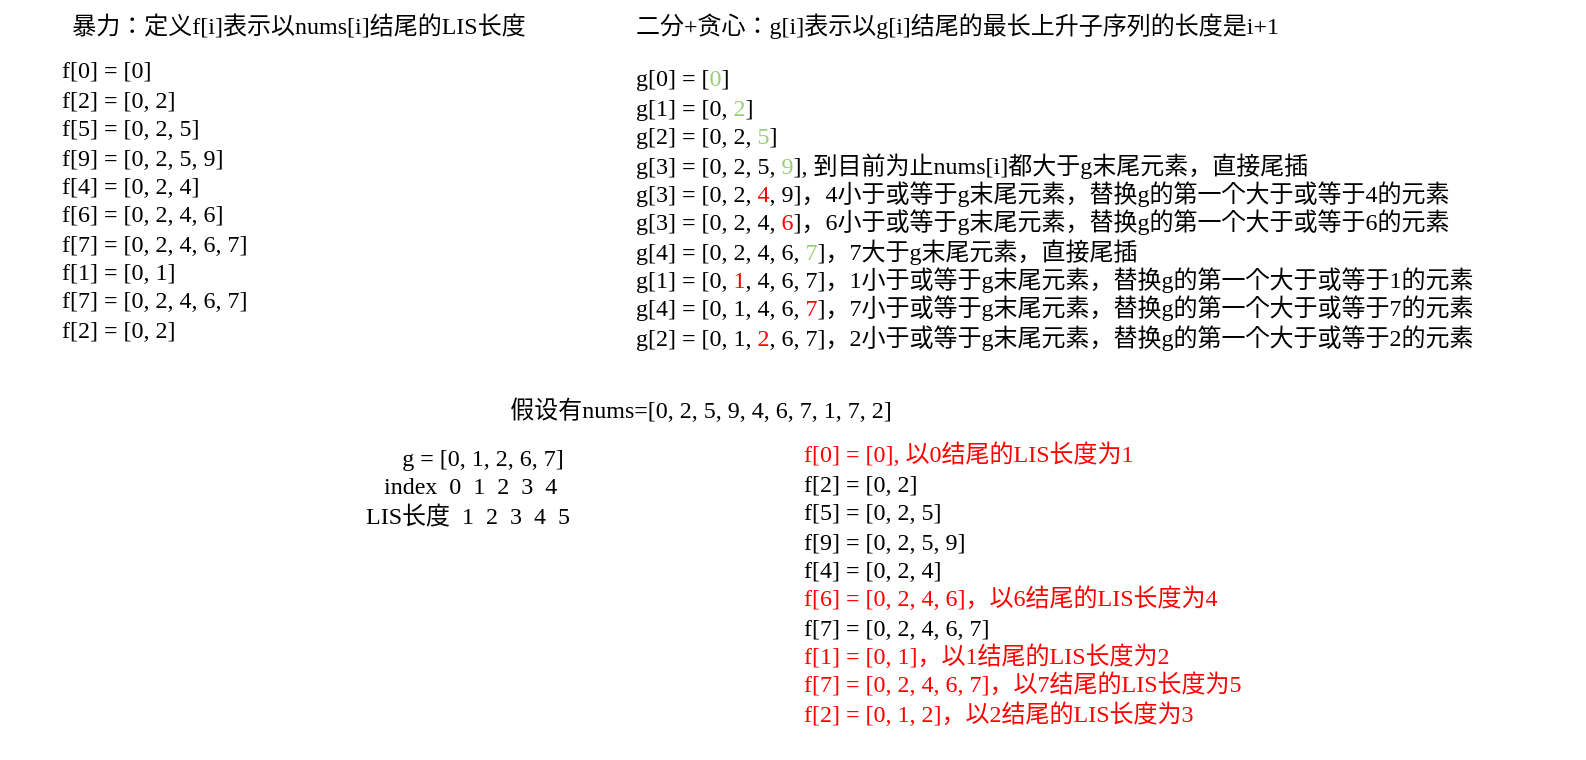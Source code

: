 <mxfile version="24.4.14" type="github">
  <diagram name="第 1 页" id="j-wl-FKzR9HE4pRb2R6m">
    <mxGraphModel dx="868" dy="592" grid="0" gridSize="10" guides="1" tooltips="1" connect="1" arrows="1" fold="1" page="1" pageScale="1" pageWidth="827" pageHeight="1169" math="0" shadow="0">
      <root>
        <mxCell id="0" />
        <mxCell id="1" parent="0" />
        <mxCell id="zZmYLTJgfRJu2TQSpy6i-1" value="&lt;font&gt;假设有nums=[0, 2, 5, 9, 4, 6, 7, 1, 7, 2]&lt;/font&gt;" style="text;html=1;align=center;verticalAlign=middle;whiteSpace=wrap;rounded=0;fontFamily=Verdana;" vertex="1" parent="1">
          <mxGeometry x="223" y="300" width="299" height="26" as="geometry" />
        </mxCell>
        <mxCell id="zZmYLTJgfRJu2TQSpy6i-2" value="&lt;div&gt;&lt;font&gt;f[0] = [0]&lt;/font&gt;&lt;/div&gt;&lt;div&gt;&lt;font&gt;f[2] = [0, 2]&lt;/font&gt;&lt;/div&gt;&lt;div&gt;&lt;font&gt;f[5] = [0, 2, 5]&lt;/font&gt;&lt;/div&gt;&lt;div&gt;&lt;font&gt;f[9] = [0, 2, 5, 9]&lt;/font&gt;&lt;/div&gt;&lt;div&gt;&lt;font&gt;f[4] = [0, 2, 4]&lt;/font&gt;&lt;/div&gt;&lt;div&gt;&lt;font&gt;f[6] = [0, 2, 4, 6]&lt;/font&gt;&lt;/div&gt;&lt;div&gt;&lt;font&gt;f[7] = [0, 2, 4, 6, 7]&lt;/font&gt;&lt;/div&gt;&lt;div&gt;&lt;font&gt;f[1] = [0, 1]&lt;/font&gt;&lt;/div&gt;&lt;div&gt;&lt;font&gt;f[7] = [0, 2, 4, 6, 7]&lt;/font&gt;&lt;/div&gt;&lt;div&gt;&lt;font&gt;f[2] = [0, 2]&lt;/font&gt;&lt;/div&gt;&lt;div style=&quot;&quot;&gt;&lt;br&gt;&lt;/div&gt;" style="text;html=1;align=left;verticalAlign=middle;whiteSpace=wrap;rounded=0;fontFamily=Verdana;" vertex="1" parent="1">
          <mxGeometry x="51" y="134" width="299" height="161" as="geometry" />
        </mxCell>
        <mxCell id="zZmYLTJgfRJu2TQSpy6i-3" value="暴力：定义f[i]表示以nums[i]结尾的LIS长度" style="text;html=1;align=center;verticalAlign=middle;whiteSpace=wrap;rounded=0;fontFamily=Verdana;" vertex="1" parent="1">
          <mxGeometry x="22" y="108" width="299" height="26" as="geometry" />
        </mxCell>
        <mxCell id="zZmYLTJgfRJu2TQSpy6i-4" value="二分+贪心：g[i]表示以g[i]结尾的最长上升子序列的长度是i+1" style="text;html=1;align=left;verticalAlign=middle;whiteSpace=wrap;rounded=0;fontFamily=Verdana;" vertex="1" parent="1">
          <mxGeometry x="338" y="108" width="353" height="26" as="geometry" />
        </mxCell>
        <mxCell id="zZmYLTJgfRJu2TQSpy6i-7" value="&lt;div&gt;g[0] = [&lt;font color=&quot;#97d077&quot;&gt;0&lt;/font&gt;]&lt;/div&gt;&lt;div&gt;g[1] = [0, &lt;font color=&quot;#97d077&quot;&gt;2&lt;/font&gt;]&lt;/div&gt;&lt;div&gt;g[2] = [0, 2, &lt;font color=&quot;#97d077&quot;&gt;5&lt;/font&gt;]&lt;/div&gt;&lt;div&gt;g[3] = [0, 2, 5, &lt;font color=&quot;#97d077&quot;&gt;9&lt;/font&gt;], 到目前为止nums[i]都大于g末尾元素，直接尾插&lt;/div&gt;&lt;div&gt;g[3] = [0, 2, &lt;font color=&quot;#ff0000&quot;&gt;4&lt;/font&gt;, 9]，4小于或等于g末尾元素，替换g的第一个大于或等于4的元素&lt;/div&gt;&lt;div&gt;g[3] = [0, 2, 4, &lt;font color=&quot;#ff0000&quot;&gt;6&lt;/font&gt;]，6&lt;span style=&quot;background-color: initial;&quot;&gt;小于或等于g末尾元素，替换g的第一个大于或等于6的元素&lt;/span&gt;&lt;/div&gt;&lt;div&gt;g[4] = [0, 2, 4, 6, &lt;font color=&quot;#97d077&quot;&gt;7&lt;/font&gt;]，&lt;span style=&quot;background-color: initial;&quot;&gt;7大于g末尾元素，直接尾插&lt;/span&gt;&lt;/div&gt;&lt;div&gt;g[1] = [0, &lt;font color=&quot;#ff0000&quot;&gt;1&lt;/font&gt;, 4, 6, 7]&lt;span style=&quot;background-color: initial;&quot;&gt;，1&lt;/span&gt;&lt;span style=&quot;background-color: initial;&quot;&gt;小于或等于g末尾元素，替换g的第一个大于或等于1的元素&lt;/span&gt;&lt;/div&gt;&lt;div&gt;g[4] = [0, 1, 4, 6, &lt;font color=&quot;#ff0000&quot;&gt;7&lt;/font&gt;]&lt;span style=&quot;background-color: initial;&quot;&gt;，7&lt;/span&gt;&lt;span style=&quot;background-color: initial;&quot;&gt;小于或等于g末尾元素，替换g的第一个大于或等于7的元素&lt;/span&gt;&lt;/div&gt;&lt;div&gt;g[2] = [0, 1, &lt;font color=&quot;#ff0000&quot;&gt;2&lt;/font&gt;, 6, 7]&lt;span style=&quot;background-color: initial;&quot;&gt;，2&lt;/span&gt;&lt;span style=&quot;background-color: initial;&quot;&gt;小于或等于g末尾元素，替换g的第一个大于或等于2的元素&lt;/span&gt;&lt;/div&gt;&lt;div&gt;&lt;br&gt;&lt;/div&gt;" style="text;html=1;align=left;verticalAlign=middle;resizable=0;points=[];autosize=1;strokeColor=none;fillColor=none;fontFamily=Verdana;fontSize=12;fontColor=default;" vertex="1" parent="1">
          <mxGeometry x="338" y="134" width="476" height="170" as="geometry" />
        </mxCell>
        <mxCell id="zZmYLTJgfRJu2TQSpy6i-8" value="&lt;span style=&quot;text-align: left;&quot;&gt;&lt;span style=&quot;white-space: pre;&quot;&gt;&#x9;&lt;/span&gt;g = [0, 1,&amp;nbsp;&lt;/span&gt;&lt;font style=&quot;text-align: left;&quot;&gt;2&lt;/font&gt;&lt;span style=&quot;text-align: left;&quot;&gt;, 6, 7]&lt;/span&gt;&lt;div style=&quot;text-align: left;&quot;&gt;&lt;span style=&quot;&quot;&gt;&amp;nbsp; &amp;nbsp; &amp;nbsp; index&amp;nbsp; 0&amp;nbsp; 1&amp;nbsp; 2&amp;nbsp; 3&amp;nbsp; 4&lt;/span&gt;&lt;/div&gt;&lt;div style=&quot;text-align: left;&quot;&gt;&amp;nbsp; &amp;nbsp;LIS长度&amp;nbsp; 1&amp;nbsp; 2&amp;nbsp; 3&amp;nbsp; 4&amp;nbsp; 5&lt;span style=&quot;&quot;&gt;&lt;br&gt;&lt;/span&gt;&lt;/div&gt;" style="text;html=1;align=center;verticalAlign=middle;resizable=0;points=[];autosize=1;strokeColor=none;fillColor=none;fontFamily=Verdana;fontSize=12;fontColor=default;" vertex="1" parent="1">
          <mxGeometry x="170" y="323" width="161" height="55" as="geometry" />
        </mxCell>
        <mxCell id="zZmYLTJgfRJu2TQSpy6i-9" value="&lt;div&gt;&lt;font color=&quot;#ff0000&quot;&gt;f[0] = [0], 以0结尾的LIS长度为1&lt;/font&gt;&lt;/div&gt;&lt;div&gt;&lt;font&gt;f[2] = [0, 2]&lt;/font&gt;&lt;/div&gt;&lt;div&gt;&lt;font&gt;f[5] = [0, 2, 5]&lt;/font&gt;&lt;/div&gt;&lt;div&gt;&lt;font&gt;f[9] = [0, 2, 5, 9]&lt;/font&gt;&lt;/div&gt;&lt;div&gt;&lt;font&gt;f[4] = [0, 2, 4]&lt;/font&gt;&lt;/div&gt;&lt;div&gt;&lt;font color=&quot;#ff0000&quot;&gt;f[6] = [0, 2, 4, 6]，&lt;/font&gt;&lt;span style=&quot;color: rgb(255, 0, 0); background-color: initial;&quot;&gt;以6结尾的LIS长度为4&lt;/span&gt;&lt;/div&gt;&lt;div&gt;&lt;font&gt;f[7] = [0, 2, 4, 6, 7]&lt;/font&gt;&lt;/div&gt;&lt;div&gt;&lt;font color=&quot;#ff0000&quot;&gt;f[1] = [0, 1]，&lt;/font&gt;&lt;span style=&quot;color: rgb(255, 0, 0); background-color: initial;&quot;&gt;以1结尾的LIS长度为2&lt;/span&gt;&lt;/div&gt;&lt;div&gt;&lt;font color=&quot;#ff0000&quot;&gt;f[7] = [0, 2, 4, 6, 7]，&lt;/font&gt;&lt;span style=&quot;color: rgb(255, 0, 0); background-color: initial;&quot;&gt;以7结尾的LIS长度为5&lt;/span&gt;&lt;/div&gt;&lt;div&gt;&lt;font color=&quot;#ff0000&quot;&gt;f[2] = [0, 1, 2]，&lt;/font&gt;&lt;span style=&quot;color: rgb(255, 0, 0); background-color: initial;&quot;&gt;以2结尾的LIS长度为3&lt;/span&gt;&lt;/div&gt;&lt;div style=&quot;&quot;&gt;&lt;br&gt;&lt;/div&gt;" style="text;html=1;align=left;verticalAlign=middle;whiteSpace=wrap;rounded=0;fontFamily=Verdana;" vertex="1" parent="1">
          <mxGeometry x="422" y="326" width="299" height="161" as="geometry" />
        </mxCell>
      </root>
    </mxGraphModel>
  </diagram>
</mxfile>
